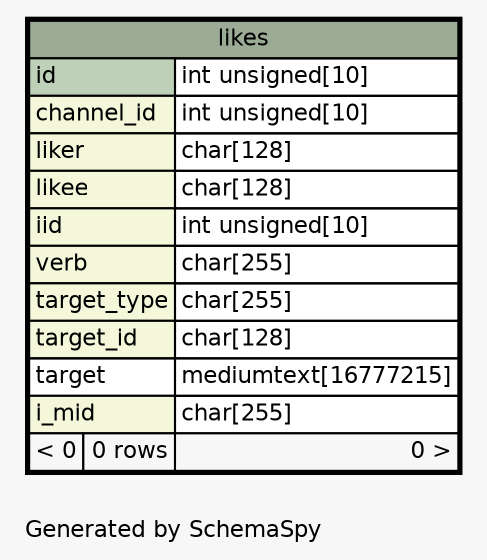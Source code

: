 // dot 2.26.3 on Linux 3.2.0-4-686-pae
// SchemaSpy rev 590
digraph "oneDegreeRelationshipsDiagram" {
  graph [
    rankdir="RL"
    bgcolor="#f7f7f7"
    label="\nGenerated by SchemaSpy"
    labeljust="l"
    nodesep="0.18"
    ranksep="0.46"
    fontname="Helvetica"
    fontsize="11"
  ];
  node [
    fontname="Helvetica"
    fontsize="11"
    shape="plaintext"
  ];
  edge [
    arrowsize="0.8"
  ];
  "likes" [
    label=<
    <TABLE BORDER="2" CELLBORDER="1" CELLSPACING="0" BGCOLOR="#ffffff">
      <TR><TD COLSPAN="3" BGCOLOR="#9bab96" ALIGN="CENTER">likes</TD></TR>
      <TR><TD PORT="id" COLSPAN="2" BGCOLOR="#bed1b8" ALIGN="LEFT">id</TD><TD PORT="id.type" ALIGN="LEFT">int unsigned[10]</TD></TR>
      <TR><TD PORT="channel_id" COLSPAN="2" BGCOLOR="#f4f7da" ALIGN="LEFT">channel_id</TD><TD PORT="channel_id.type" ALIGN="LEFT">int unsigned[10]</TD></TR>
      <TR><TD PORT="liker" COLSPAN="2" BGCOLOR="#f4f7da" ALIGN="LEFT">liker</TD><TD PORT="liker.type" ALIGN="LEFT">char[128]</TD></TR>
      <TR><TD PORT="likee" COLSPAN="2" BGCOLOR="#f4f7da" ALIGN="LEFT">likee</TD><TD PORT="likee.type" ALIGN="LEFT">char[128]</TD></TR>
      <TR><TD PORT="iid" COLSPAN="2" BGCOLOR="#f4f7da" ALIGN="LEFT">iid</TD><TD PORT="iid.type" ALIGN="LEFT">int unsigned[10]</TD></TR>
      <TR><TD PORT="verb" COLSPAN="2" BGCOLOR="#f4f7da" ALIGN="LEFT">verb</TD><TD PORT="verb.type" ALIGN="LEFT">char[255]</TD></TR>
      <TR><TD PORT="target_type" COLSPAN="2" BGCOLOR="#f4f7da" ALIGN="LEFT">target_type</TD><TD PORT="target_type.type" ALIGN="LEFT">char[255]</TD></TR>
      <TR><TD PORT="target_id" COLSPAN="2" BGCOLOR="#f4f7da" ALIGN="LEFT">target_id</TD><TD PORT="target_id.type" ALIGN="LEFT">char[128]</TD></TR>
      <TR><TD PORT="target" COLSPAN="2" ALIGN="LEFT">target</TD><TD PORT="target.type" ALIGN="LEFT">mediumtext[16777215]</TD></TR>
      <TR><TD PORT="i_mid" COLSPAN="2" BGCOLOR="#f4f7da" ALIGN="LEFT">i_mid</TD><TD PORT="i_mid.type" ALIGN="LEFT">char[255]</TD></TR>
      <TR><TD ALIGN="LEFT" BGCOLOR="#f7f7f7">&lt; 0</TD><TD ALIGN="RIGHT" BGCOLOR="#f7f7f7">0 rows</TD><TD ALIGN="RIGHT" BGCOLOR="#f7f7f7">0 &gt;</TD></TR>
    </TABLE>>
    URL="likes.html"
    tooltip="likes"
  ];
}
